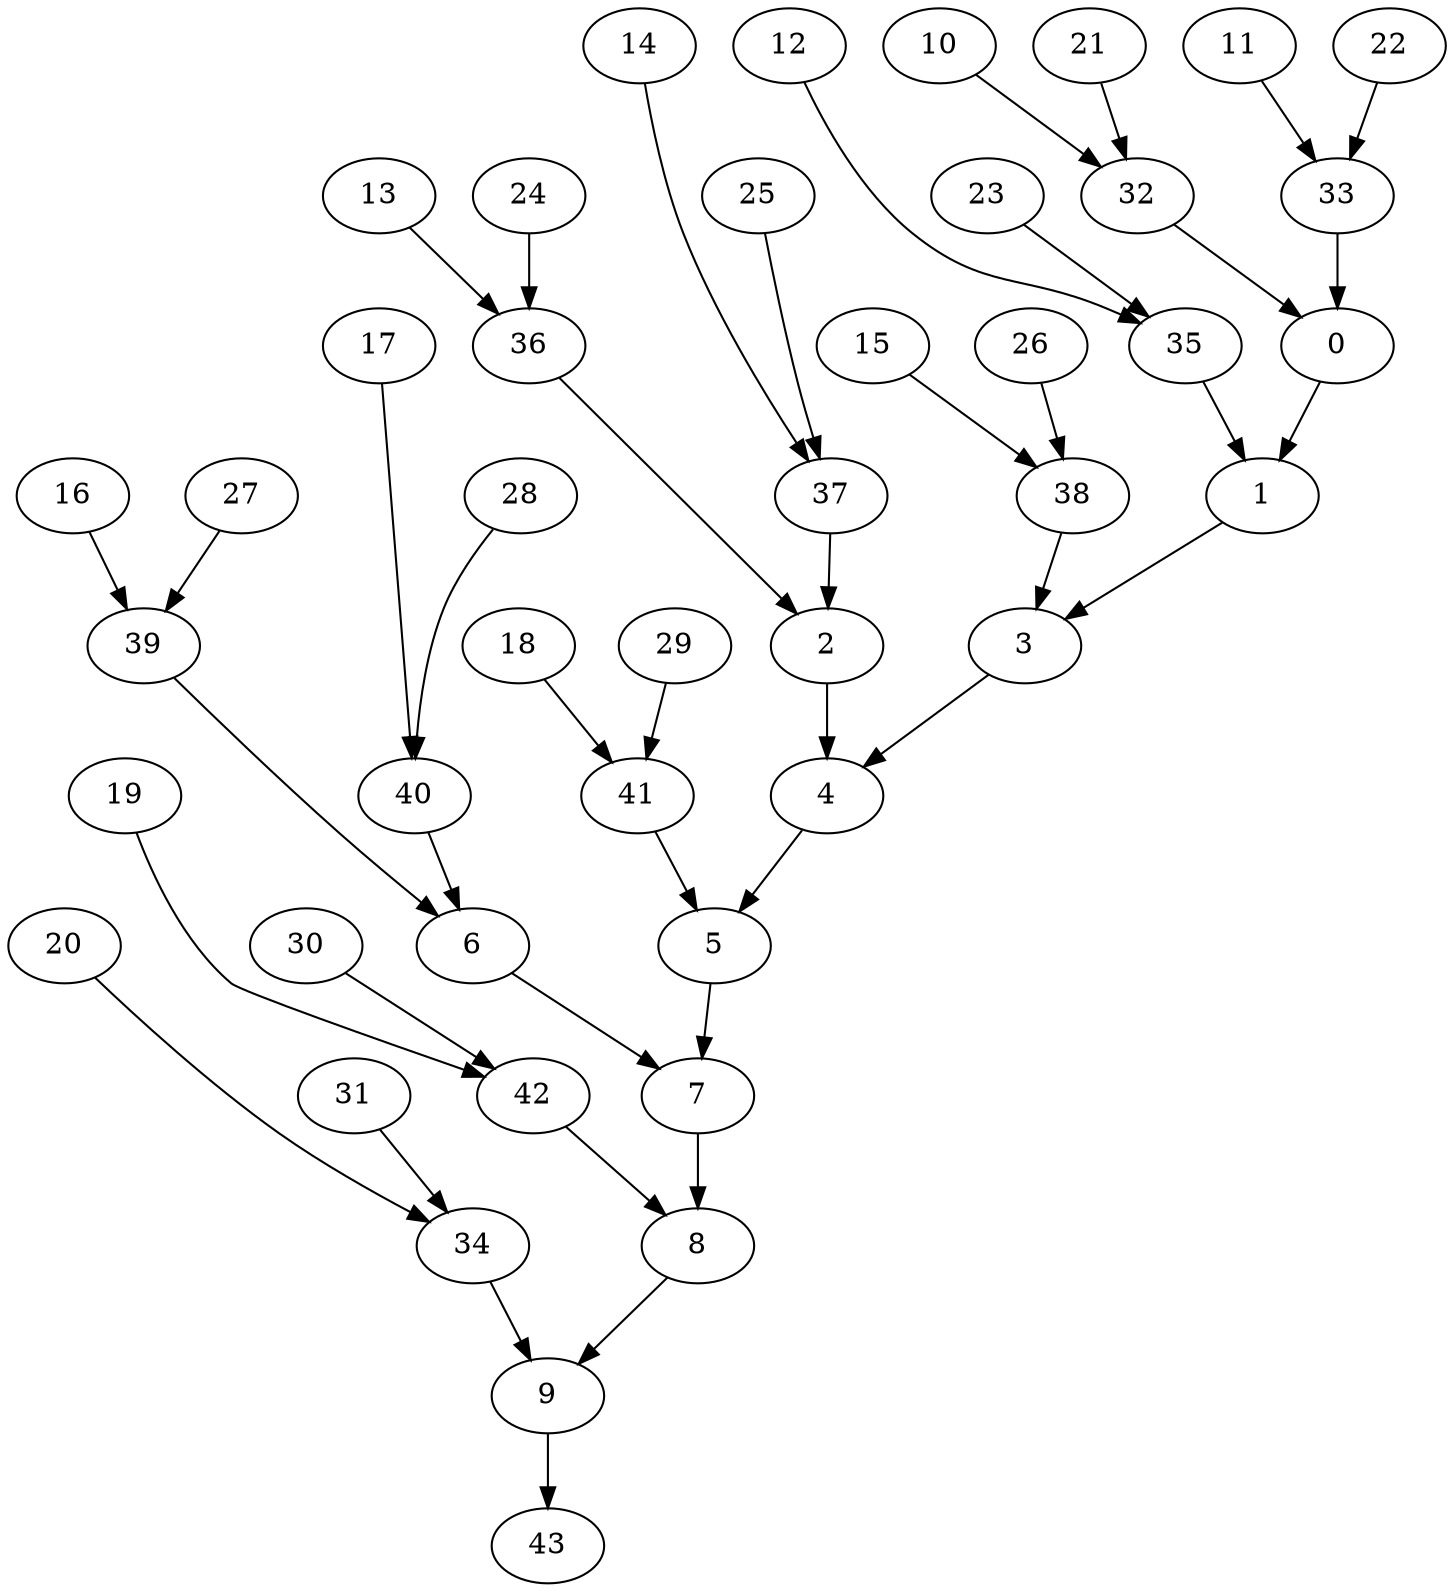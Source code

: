 digraph g {
0;
1;
2;
3;
4;
5;
6;
7;
8;
9;
10;
11;
12;
13;
14;
15;
16;
17;
18;
19;
20;
21;
22;
23;
24;
25;
26;
27;
28;
29;
30;
31;
32;
33;
34;
35;
36;
37;
38;
39;
40;
41;
42;
43;
0 -> 1 [weight=0];
1 -> 3 [weight=0];
2 -> 4 [weight=1];
3 -> 4 [weight=0];
4 -> 5 [weight=0];
5 -> 7 [weight=0];
6 -> 7 [weight=0];
7 -> 8 [weight=1];
8 -> 9 [weight=0];
9 -> 43 [weight=0];
10 -> 32 [weight=0];
11 -> 33 [weight=0];
12 -> 35 [weight=0];
13 -> 36 [weight=0];
14 -> 37 [weight=0];
15 -> 38 [weight=0];
16 -> 39 [weight=0];
17 -> 40 [weight=0];
18 -> 41 [weight=0];
19 -> 42 [weight=0];
20 -> 34 [weight=0];
21 -> 32 [weight=0];
22 -> 33 [weight=0];
23 -> 35 [weight=0];
24 -> 36 [weight=0];
25 -> 37 [weight=0];
26 -> 38 [weight=0];
27 -> 39 [weight=0];
28 -> 40 [weight=0];
29 -> 41 [weight=0];
30 -> 42 [weight=0];
31 -> 34 [weight=0];
32 -> 0 [weight=0];
33 -> 0 [weight=1];
34 -> 9 [weight=0];
35 -> 1 [weight=0];
36 -> 2 [weight=0];
37 -> 2 [weight=0];
38 -> 3 [weight=0];
39 -> 6 [weight=0];
40 -> 6 [weight=0];
41 -> 5 [weight=0];
42 -> 8 [weight=0];
}
